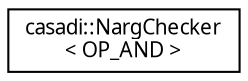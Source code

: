 digraph "Graphical Class Hierarchy"
{
  edge [fontname="FreeSans.ttf",fontsize="10",labelfontname="FreeSans.ttf",labelfontsize="10"];
  node [fontname="FreeSans.ttf",fontsize="10",shape=record];
  rankdir="LR";
  Node1 [label="casadi::NargChecker\l\< OP_AND \>",height=0.2,width=0.4,color="black", fillcolor="white", style="filled",URL="$d3/d8c/structcasadi_1_1NargChecker_3_01OP__AND_01_4.html"];
}
